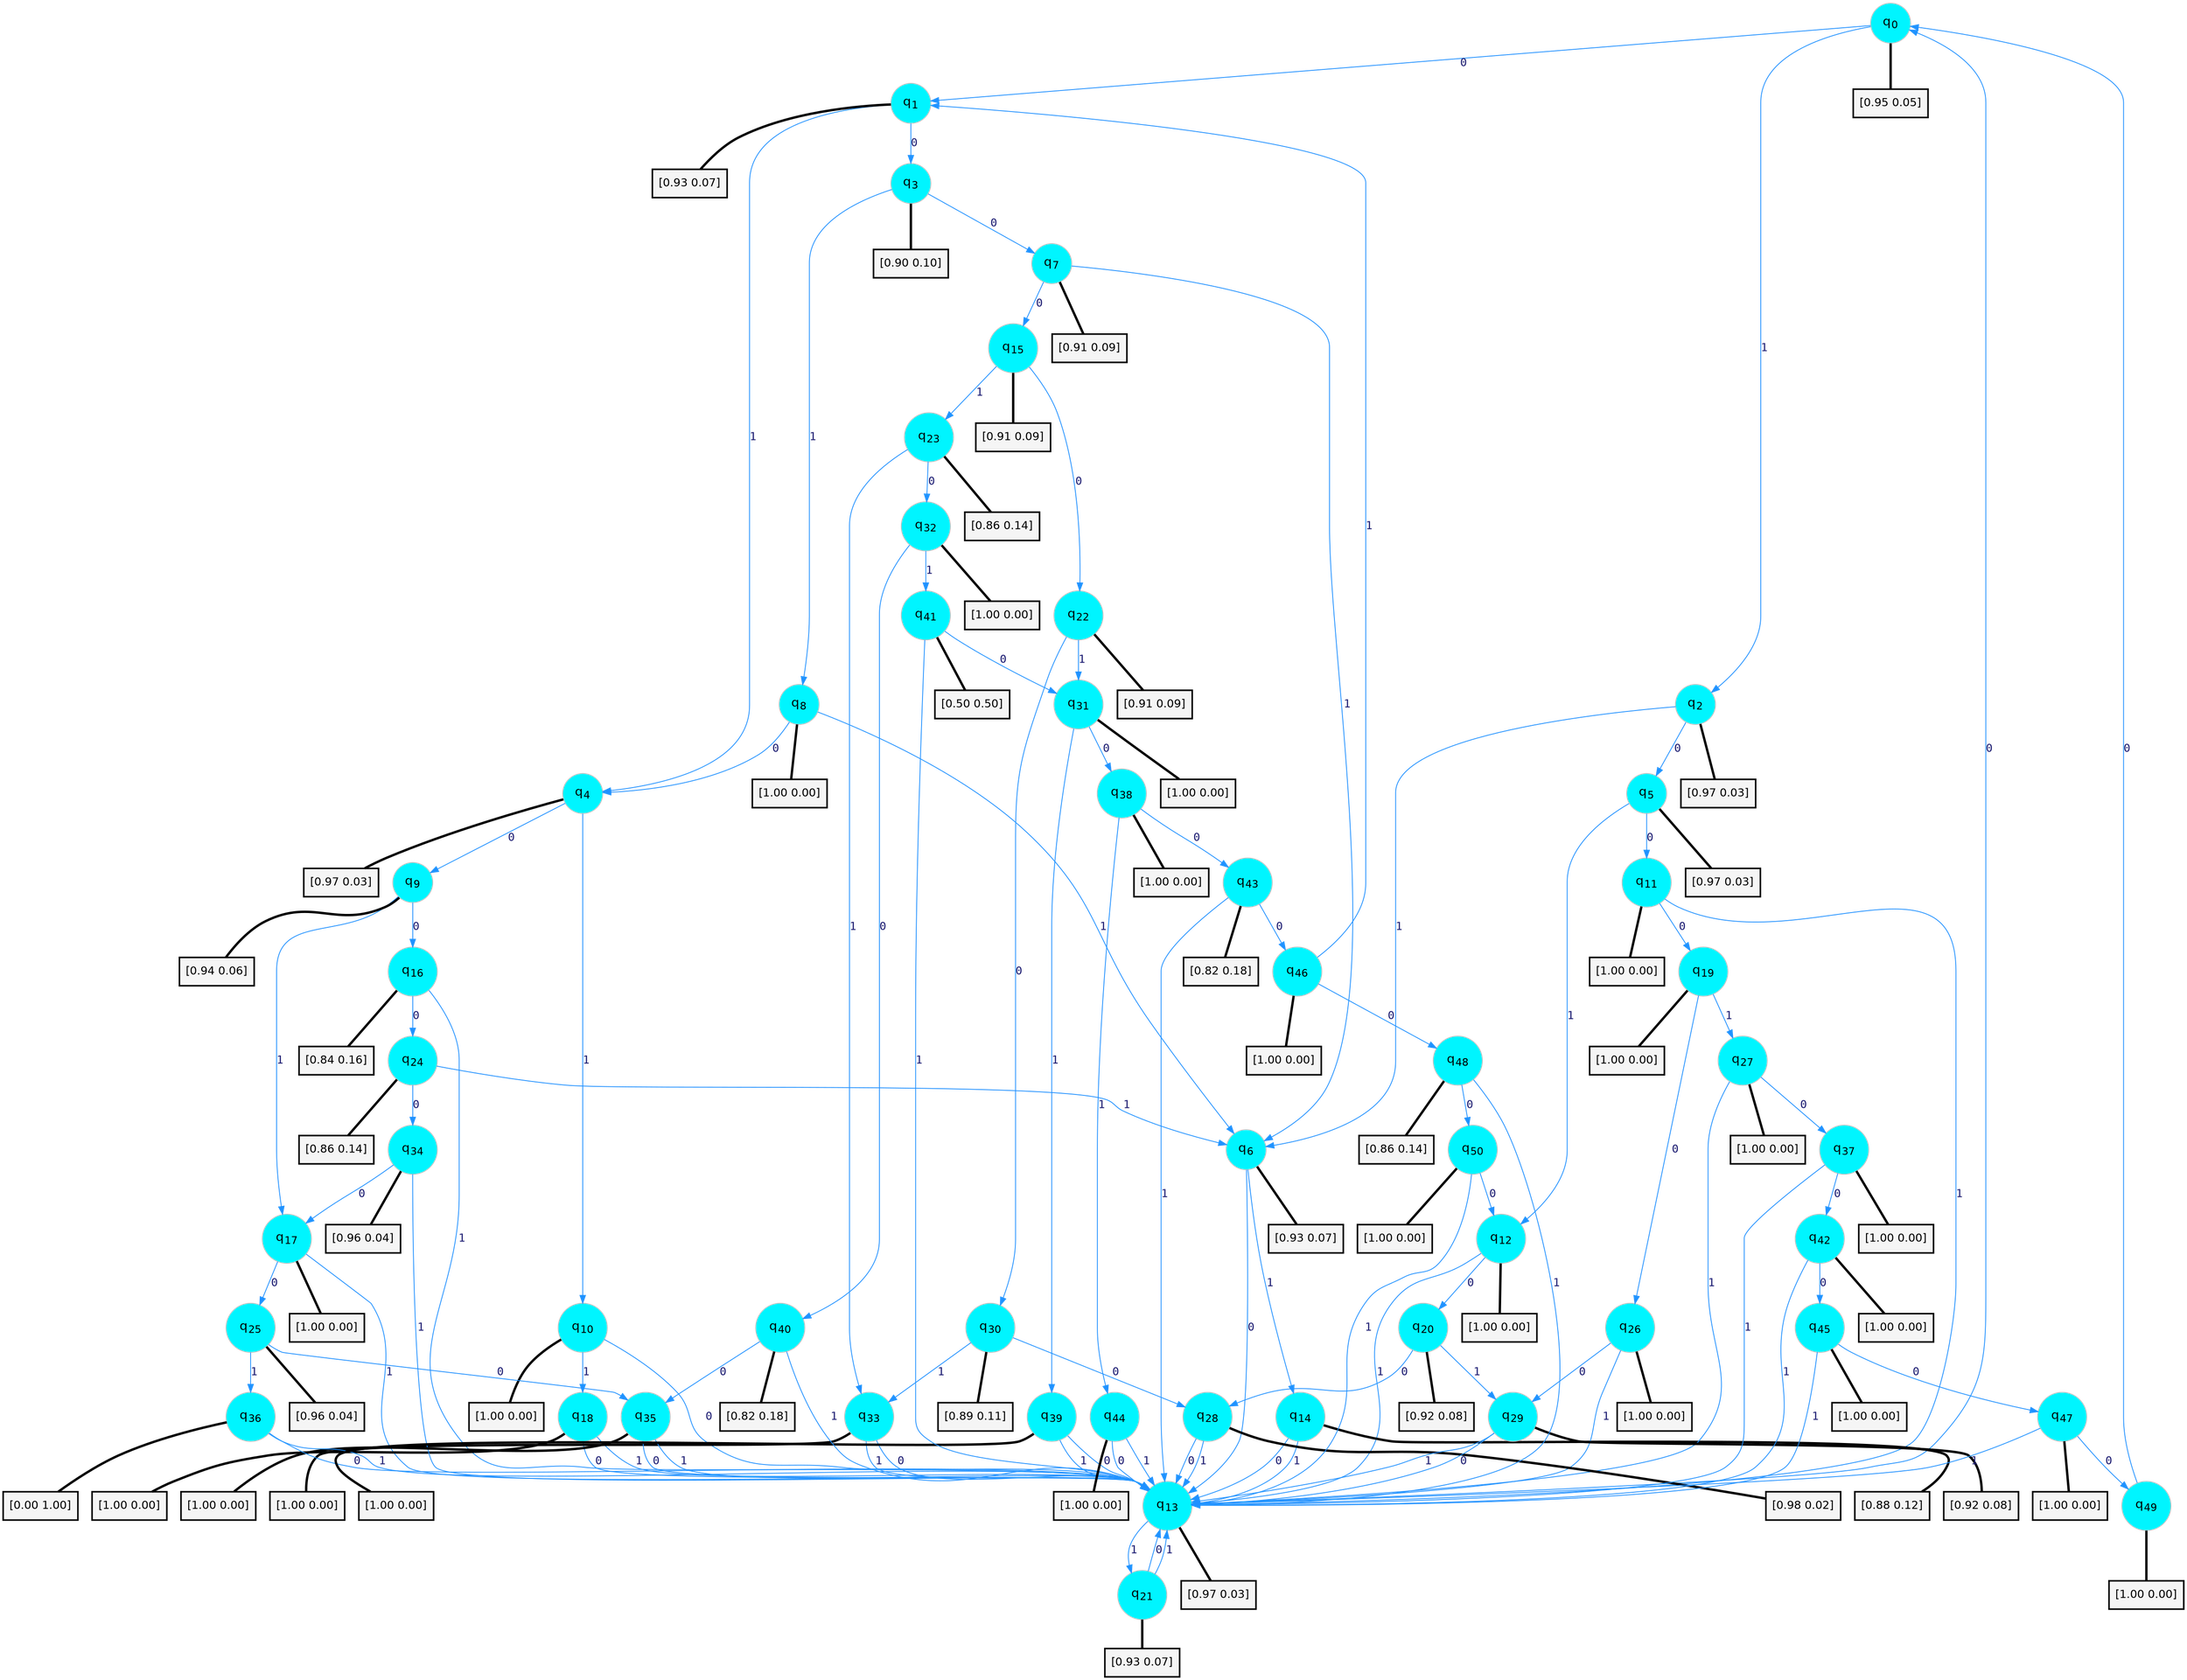digraph G {
graph [
bgcolor=transparent, dpi=300, rankdir=TD, size="40,25"];
node [
color=gray, fillcolor=turquoise1, fontcolor=black, fontname=Helvetica, fontsize=16, fontweight=bold, shape=circle, style=filled];
edge [
arrowsize=1, color=dodgerblue1, fontcolor=midnightblue, fontname=courier, fontweight=bold, penwidth=1, style=solid, weight=20];
0[label=<q<SUB>0</SUB>>];
1[label=<q<SUB>1</SUB>>];
2[label=<q<SUB>2</SUB>>];
3[label=<q<SUB>3</SUB>>];
4[label=<q<SUB>4</SUB>>];
5[label=<q<SUB>5</SUB>>];
6[label=<q<SUB>6</SUB>>];
7[label=<q<SUB>7</SUB>>];
8[label=<q<SUB>8</SUB>>];
9[label=<q<SUB>9</SUB>>];
10[label=<q<SUB>10</SUB>>];
11[label=<q<SUB>11</SUB>>];
12[label=<q<SUB>12</SUB>>];
13[label=<q<SUB>13</SUB>>];
14[label=<q<SUB>14</SUB>>];
15[label=<q<SUB>15</SUB>>];
16[label=<q<SUB>16</SUB>>];
17[label=<q<SUB>17</SUB>>];
18[label=<q<SUB>18</SUB>>];
19[label=<q<SUB>19</SUB>>];
20[label=<q<SUB>20</SUB>>];
21[label=<q<SUB>21</SUB>>];
22[label=<q<SUB>22</SUB>>];
23[label=<q<SUB>23</SUB>>];
24[label=<q<SUB>24</SUB>>];
25[label=<q<SUB>25</SUB>>];
26[label=<q<SUB>26</SUB>>];
27[label=<q<SUB>27</SUB>>];
28[label=<q<SUB>28</SUB>>];
29[label=<q<SUB>29</SUB>>];
30[label=<q<SUB>30</SUB>>];
31[label=<q<SUB>31</SUB>>];
32[label=<q<SUB>32</SUB>>];
33[label=<q<SUB>33</SUB>>];
34[label=<q<SUB>34</SUB>>];
35[label=<q<SUB>35</SUB>>];
36[label=<q<SUB>36</SUB>>];
37[label=<q<SUB>37</SUB>>];
38[label=<q<SUB>38</SUB>>];
39[label=<q<SUB>39</SUB>>];
40[label=<q<SUB>40</SUB>>];
41[label=<q<SUB>41</SUB>>];
42[label=<q<SUB>42</SUB>>];
43[label=<q<SUB>43</SUB>>];
44[label=<q<SUB>44</SUB>>];
45[label=<q<SUB>45</SUB>>];
46[label=<q<SUB>46</SUB>>];
47[label=<q<SUB>47</SUB>>];
48[label=<q<SUB>48</SUB>>];
49[label=<q<SUB>49</SUB>>];
50[label=<q<SUB>50</SUB>>];
51[label="[0.95 0.05]", shape=box,fontcolor=black, fontname=Helvetica, fontsize=14, penwidth=2, fillcolor=whitesmoke,color=black];
52[label="[0.93 0.07]", shape=box,fontcolor=black, fontname=Helvetica, fontsize=14, penwidth=2, fillcolor=whitesmoke,color=black];
53[label="[0.97 0.03]", shape=box,fontcolor=black, fontname=Helvetica, fontsize=14, penwidth=2, fillcolor=whitesmoke,color=black];
54[label="[0.90 0.10]", shape=box,fontcolor=black, fontname=Helvetica, fontsize=14, penwidth=2, fillcolor=whitesmoke,color=black];
55[label="[0.97 0.03]", shape=box,fontcolor=black, fontname=Helvetica, fontsize=14, penwidth=2, fillcolor=whitesmoke,color=black];
56[label="[0.97 0.03]", shape=box,fontcolor=black, fontname=Helvetica, fontsize=14, penwidth=2, fillcolor=whitesmoke,color=black];
57[label="[0.93 0.07]", shape=box,fontcolor=black, fontname=Helvetica, fontsize=14, penwidth=2, fillcolor=whitesmoke,color=black];
58[label="[0.91 0.09]", shape=box,fontcolor=black, fontname=Helvetica, fontsize=14, penwidth=2, fillcolor=whitesmoke,color=black];
59[label="[1.00 0.00]", shape=box,fontcolor=black, fontname=Helvetica, fontsize=14, penwidth=2, fillcolor=whitesmoke,color=black];
60[label="[0.94 0.06]", shape=box,fontcolor=black, fontname=Helvetica, fontsize=14, penwidth=2, fillcolor=whitesmoke,color=black];
61[label="[1.00 0.00]", shape=box,fontcolor=black, fontname=Helvetica, fontsize=14, penwidth=2, fillcolor=whitesmoke,color=black];
62[label="[1.00 0.00]", shape=box,fontcolor=black, fontname=Helvetica, fontsize=14, penwidth=2, fillcolor=whitesmoke,color=black];
63[label="[1.00 0.00]", shape=box,fontcolor=black, fontname=Helvetica, fontsize=14, penwidth=2, fillcolor=whitesmoke,color=black];
64[label="[0.97 0.03]", shape=box,fontcolor=black, fontname=Helvetica, fontsize=14, penwidth=2, fillcolor=whitesmoke,color=black];
65[label="[0.88 0.12]", shape=box,fontcolor=black, fontname=Helvetica, fontsize=14, penwidth=2, fillcolor=whitesmoke,color=black];
66[label="[0.91 0.09]", shape=box,fontcolor=black, fontname=Helvetica, fontsize=14, penwidth=2, fillcolor=whitesmoke,color=black];
67[label="[0.84 0.16]", shape=box,fontcolor=black, fontname=Helvetica, fontsize=14, penwidth=2, fillcolor=whitesmoke,color=black];
68[label="[1.00 0.00]", shape=box,fontcolor=black, fontname=Helvetica, fontsize=14, penwidth=2, fillcolor=whitesmoke,color=black];
69[label="[1.00 0.00]", shape=box,fontcolor=black, fontname=Helvetica, fontsize=14, penwidth=2, fillcolor=whitesmoke,color=black];
70[label="[1.00 0.00]", shape=box,fontcolor=black, fontname=Helvetica, fontsize=14, penwidth=2, fillcolor=whitesmoke,color=black];
71[label="[0.92 0.08]", shape=box,fontcolor=black, fontname=Helvetica, fontsize=14, penwidth=2, fillcolor=whitesmoke,color=black];
72[label="[0.93 0.07]", shape=box,fontcolor=black, fontname=Helvetica, fontsize=14, penwidth=2, fillcolor=whitesmoke,color=black];
73[label="[0.91 0.09]", shape=box,fontcolor=black, fontname=Helvetica, fontsize=14, penwidth=2, fillcolor=whitesmoke,color=black];
74[label="[0.86 0.14]", shape=box,fontcolor=black, fontname=Helvetica, fontsize=14, penwidth=2, fillcolor=whitesmoke,color=black];
75[label="[0.86 0.14]", shape=box,fontcolor=black, fontname=Helvetica, fontsize=14, penwidth=2, fillcolor=whitesmoke,color=black];
76[label="[0.96 0.04]", shape=box,fontcolor=black, fontname=Helvetica, fontsize=14, penwidth=2, fillcolor=whitesmoke,color=black];
77[label="[1.00 0.00]", shape=box,fontcolor=black, fontname=Helvetica, fontsize=14, penwidth=2, fillcolor=whitesmoke,color=black];
78[label="[1.00 0.00]", shape=box,fontcolor=black, fontname=Helvetica, fontsize=14, penwidth=2, fillcolor=whitesmoke,color=black];
79[label="[0.98 0.02]", shape=box,fontcolor=black, fontname=Helvetica, fontsize=14, penwidth=2, fillcolor=whitesmoke,color=black];
80[label="[0.92 0.08]", shape=box,fontcolor=black, fontname=Helvetica, fontsize=14, penwidth=2, fillcolor=whitesmoke,color=black];
81[label="[0.89 0.11]", shape=box,fontcolor=black, fontname=Helvetica, fontsize=14, penwidth=2, fillcolor=whitesmoke,color=black];
82[label="[1.00 0.00]", shape=box,fontcolor=black, fontname=Helvetica, fontsize=14, penwidth=2, fillcolor=whitesmoke,color=black];
83[label="[1.00 0.00]", shape=box,fontcolor=black, fontname=Helvetica, fontsize=14, penwidth=2, fillcolor=whitesmoke,color=black];
84[label="[1.00 0.00]", shape=box,fontcolor=black, fontname=Helvetica, fontsize=14, penwidth=2, fillcolor=whitesmoke,color=black];
85[label="[0.96 0.04]", shape=box,fontcolor=black, fontname=Helvetica, fontsize=14, penwidth=2, fillcolor=whitesmoke,color=black];
86[label="[1.00 0.00]", shape=box,fontcolor=black, fontname=Helvetica, fontsize=14, penwidth=2, fillcolor=whitesmoke,color=black];
87[label="[0.00 1.00]", shape=box,fontcolor=black, fontname=Helvetica, fontsize=14, penwidth=2, fillcolor=whitesmoke,color=black];
88[label="[1.00 0.00]", shape=box,fontcolor=black, fontname=Helvetica, fontsize=14, penwidth=2, fillcolor=whitesmoke,color=black];
89[label="[1.00 0.00]", shape=box,fontcolor=black, fontname=Helvetica, fontsize=14, penwidth=2, fillcolor=whitesmoke,color=black];
90[label="[1.00 0.00]", shape=box,fontcolor=black, fontname=Helvetica, fontsize=14, penwidth=2, fillcolor=whitesmoke,color=black];
91[label="[0.82 0.18]", shape=box,fontcolor=black, fontname=Helvetica, fontsize=14, penwidth=2, fillcolor=whitesmoke,color=black];
92[label="[0.50 0.50]", shape=box,fontcolor=black, fontname=Helvetica, fontsize=14, penwidth=2, fillcolor=whitesmoke,color=black];
93[label="[1.00 0.00]", shape=box,fontcolor=black, fontname=Helvetica, fontsize=14, penwidth=2, fillcolor=whitesmoke,color=black];
94[label="[0.82 0.18]", shape=box,fontcolor=black, fontname=Helvetica, fontsize=14, penwidth=2, fillcolor=whitesmoke,color=black];
95[label="[1.00 0.00]", shape=box,fontcolor=black, fontname=Helvetica, fontsize=14, penwidth=2, fillcolor=whitesmoke,color=black];
96[label="[1.00 0.00]", shape=box,fontcolor=black, fontname=Helvetica, fontsize=14, penwidth=2, fillcolor=whitesmoke,color=black];
97[label="[1.00 0.00]", shape=box,fontcolor=black, fontname=Helvetica, fontsize=14, penwidth=2, fillcolor=whitesmoke,color=black];
98[label="[1.00 0.00]", shape=box,fontcolor=black, fontname=Helvetica, fontsize=14, penwidth=2, fillcolor=whitesmoke,color=black];
99[label="[0.86 0.14]", shape=box,fontcolor=black, fontname=Helvetica, fontsize=14, penwidth=2, fillcolor=whitesmoke,color=black];
100[label="[1.00 0.00]", shape=box,fontcolor=black, fontname=Helvetica, fontsize=14, penwidth=2, fillcolor=whitesmoke,color=black];
101[label="[1.00 0.00]", shape=box,fontcolor=black, fontname=Helvetica, fontsize=14, penwidth=2, fillcolor=whitesmoke,color=black];
0->1 [label=0];
0->2 [label=1];
0->51 [arrowhead=none, penwidth=3,color=black];
1->3 [label=0];
1->4 [label=1];
1->52 [arrowhead=none, penwidth=3,color=black];
2->5 [label=0];
2->6 [label=1];
2->53 [arrowhead=none, penwidth=3,color=black];
3->7 [label=0];
3->8 [label=1];
3->54 [arrowhead=none, penwidth=3,color=black];
4->9 [label=0];
4->10 [label=1];
4->55 [arrowhead=none, penwidth=3,color=black];
5->11 [label=0];
5->12 [label=1];
5->56 [arrowhead=none, penwidth=3,color=black];
6->13 [label=0];
6->14 [label=1];
6->57 [arrowhead=none, penwidth=3,color=black];
7->15 [label=0];
7->6 [label=1];
7->58 [arrowhead=none, penwidth=3,color=black];
8->4 [label=0];
8->6 [label=1];
8->59 [arrowhead=none, penwidth=3,color=black];
9->16 [label=0];
9->17 [label=1];
9->60 [arrowhead=none, penwidth=3,color=black];
10->13 [label=0];
10->18 [label=1];
10->61 [arrowhead=none, penwidth=3,color=black];
11->19 [label=0];
11->13 [label=1];
11->62 [arrowhead=none, penwidth=3,color=black];
12->20 [label=0];
12->13 [label=1];
12->63 [arrowhead=none, penwidth=3,color=black];
13->0 [label=0];
13->21 [label=1];
13->64 [arrowhead=none, penwidth=3,color=black];
14->13 [label=0];
14->13 [label=1];
14->65 [arrowhead=none, penwidth=3,color=black];
15->22 [label=0];
15->23 [label=1];
15->66 [arrowhead=none, penwidth=3,color=black];
16->24 [label=0];
16->13 [label=1];
16->67 [arrowhead=none, penwidth=3,color=black];
17->25 [label=0];
17->13 [label=1];
17->68 [arrowhead=none, penwidth=3,color=black];
18->13 [label=0];
18->13 [label=1];
18->69 [arrowhead=none, penwidth=3,color=black];
19->26 [label=0];
19->27 [label=1];
19->70 [arrowhead=none, penwidth=3,color=black];
20->28 [label=0];
20->29 [label=1];
20->71 [arrowhead=none, penwidth=3,color=black];
21->13 [label=0];
21->13 [label=1];
21->72 [arrowhead=none, penwidth=3,color=black];
22->30 [label=0];
22->31 [label=1];
22->73 [arrowhead=none, penwidth=3,color=black];
23->32 [label=0];
23->33 [label=1];
23->74 [arrowhead=none, penwidth=3,color=black];
24->34 [label=0];
24->6 [label=1];
24->75 [arrowhead=none, penwidth=3,color=black];
25->35 [label=0];
25->36 [label=1];
25->76 [arrowhead=none, penwidth=3,color=black];
26->29 [label=0];
26->13 [label=1];
26->77 [arrowhead=none, penwidth=3,color=black];
27->37 [label=0];
27->13 [label=1];
27->78 [arrowhead=none, penwidth=3,color=black];
28->13 [label=0];
28->13 [label=1];
28->79 [arrowhead=none, penwidth=3,color=black];
29->13 [label=0];
29->13 [label=1];
29->80 [arrowhead=none, penwidth=3,color=black];
30->28 [label=0];
30->33 [label=1];
30->81 [arrowhead=none, penwidth=3,color=black];
31->38 [label=0];
31->39 [label=1];
31->82 [arrowhead=none, penwidth=3,color=black];
32->40 [label=0];
32->41 [label=1];
32->83 [arrowhead=none, penwidth=3,color=black];
33->13 [label=0];
33->13 [label=1];
33->84 [arrowhead=none, penwidth=3,color=black];
34->17 [label=0];
34->13 [label=1];
34->85 [arrowhead=none, penwidth=3,color=black];
35->13 [label=0];
35->13 [label=1];
35->86 [arrowhead=none, penwidth=3,color=black];
36->13 [label=0];
36->13 [label=1];
36->87 [arrowhead=none, penwidth=3,color=black];
37->42 [label=0];
37->13 [label=1];
37->88 [arrowhead=none, penwidth=3,color=black];
38->43 [label=0];
38->44 [label=1];
38->89 [arrowhead=none, penwidth=3,color=black];
39->13 [label=0];
39->13 [label=1];
39->90 [arrowhead=none, penwidth=3,color=black];
40->35 [label=0];
40->13 [label=1];
40->91 [arrowhead=none, penwidth=3,color=black];
41->31 [label=0];
41->13 [label=1];
41->92 [arrowhead=none, penwidth=3,color=black];
42->45 [label=0];
42->13 [label=1];
42->93 [arrowhead=none, penwidth=3,color=black];
43->46 [label=0];
43->13 [label=1];
43->94 [arrowhead=none, penwidth=3,color=black];
44->13 [label=0];
44->13 [label=1];
44->95 [arrowhead=none, penwidth=3,color=black];
45->47 [label=0];
45->13 [label=1];
45->96 [arrowhead=none, penwidth=3,color=black];
46->48 [label=0];
46->1 [label=1];
46->97 [arrowhead=none, penwidth=3,color=black];
47->49 [label=0];
47->13 [label=1];
47->98 [arrowhead=none, penwidth=3,color=black];
48->50 [label=0];
48->13 [label=1];
48->99 [arrowhead=none, penwidth=3,color=black];
49->0 [label=0];
49->100 [arrowhead=none, penwidth=3,color=black];
50->12 [label=0];
50->13 [label=1];
50->101 [arrowhead=none, penwidth=3,color=black];
}
